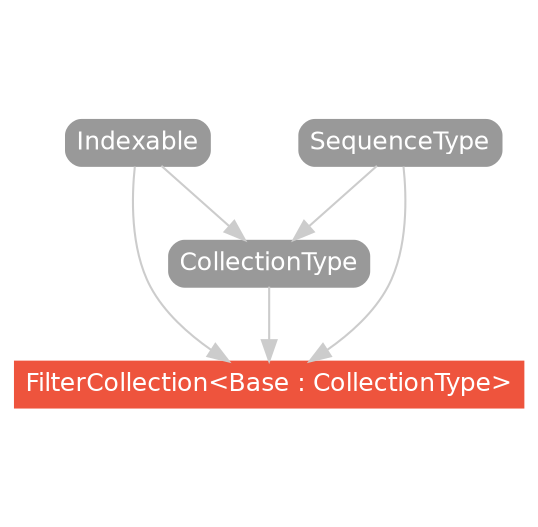 strict digraph "FilterCollection<Base : CollectionType> - Type Hierarchy - SwiftDoc.org" {
    pad="0.1,0.8"
    node [shape=box, style="filled,rounded", color="#999999", fillcolor="#999999", fontcolor=white, fontname=Helvetica, fontnames="Helvetica,sansserif", fontsize=12, margin="0.07,0.05", height="0.3"]
    edge [color="#cccccc"]
    "CollectionType" [URL="/protocol/CollectionType/"]
    "FilterCollection<Base : CollectionType>" [URL="/type/FilterCollection/", style="filled", fillcolor="#ee543d", color="#ee543d"]
    "Indexable" [URL="/protocol/Indexable/"]
    "SequenceType" [URL="/protocol/SequenceType/"]    "CollectionType" -> "FilterCollection<Base : CollectionType>"
    "Indexable" -> "FilterCollection<Base : CollectionType>"
    "SequenceType" -> "FilterCollection<Base : CollectionType>"
    "Indexable" -> "CollectionType"
    "SequenceType" -> "CollectionType"
    subgraph Types {
        rank = max; "FilterCollection<Base : CollectionType>";
    }
}